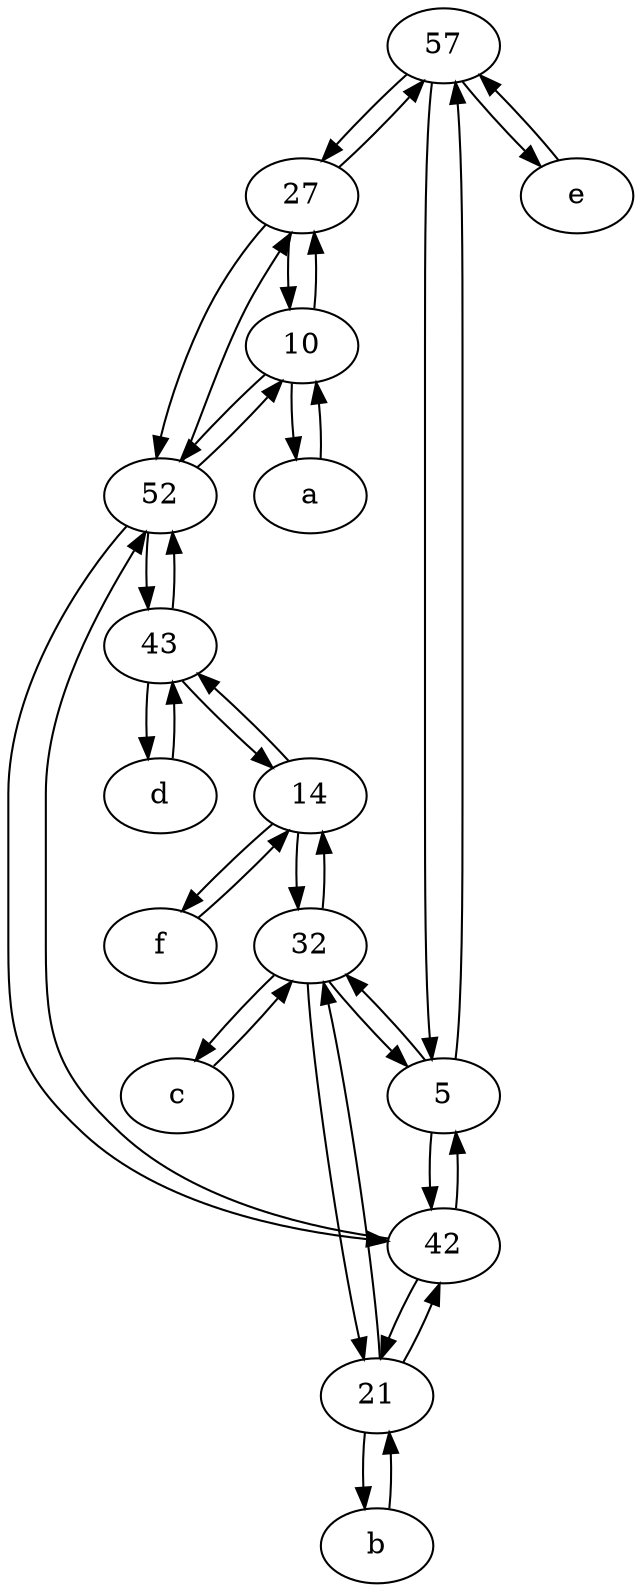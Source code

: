 digraph  {
	57;
	b [pos="50,20!"];
	43;
	32;
	27;
	42;
	5;
	e [pos="30,50!"];
	52;
	d [pos="20,30!"];
	21;
	f [pos="15,45!"];
	a [pos="40,10!"];
	14;
	10;
	c [pos="20,10!"];
	52 -> 42;
	42 -> 52;
	b -> 21;
	52 -> 43;
	d -> 43;
	32 -> 21;
	42 -> 21;
	c -> 32;
	e -> 57;
	14 -> 32;
	27 -> 52;
	27 -> 10;
	a -> 10;
	57 -> e;
	21 -> 42;
	57 -> 5;
	43 -> 14;
	32 -> c;
	42 -> 5;
	5 -> 42;
	5 -> 32;
	21 -> 32;
	14 -> 43;
	52 -> 27;
	10 -> 52;
	10 -> 27;
	43 -> 52;
	5 -> 57;
	21 -> b;
	27 -> 57;
	52 -> 10;
	57 -> 27;
	10 -> a;
	43 -> d;
	f -> 14;
	32 -> 5;
	32 -> 14;
	14 -> f;

	}